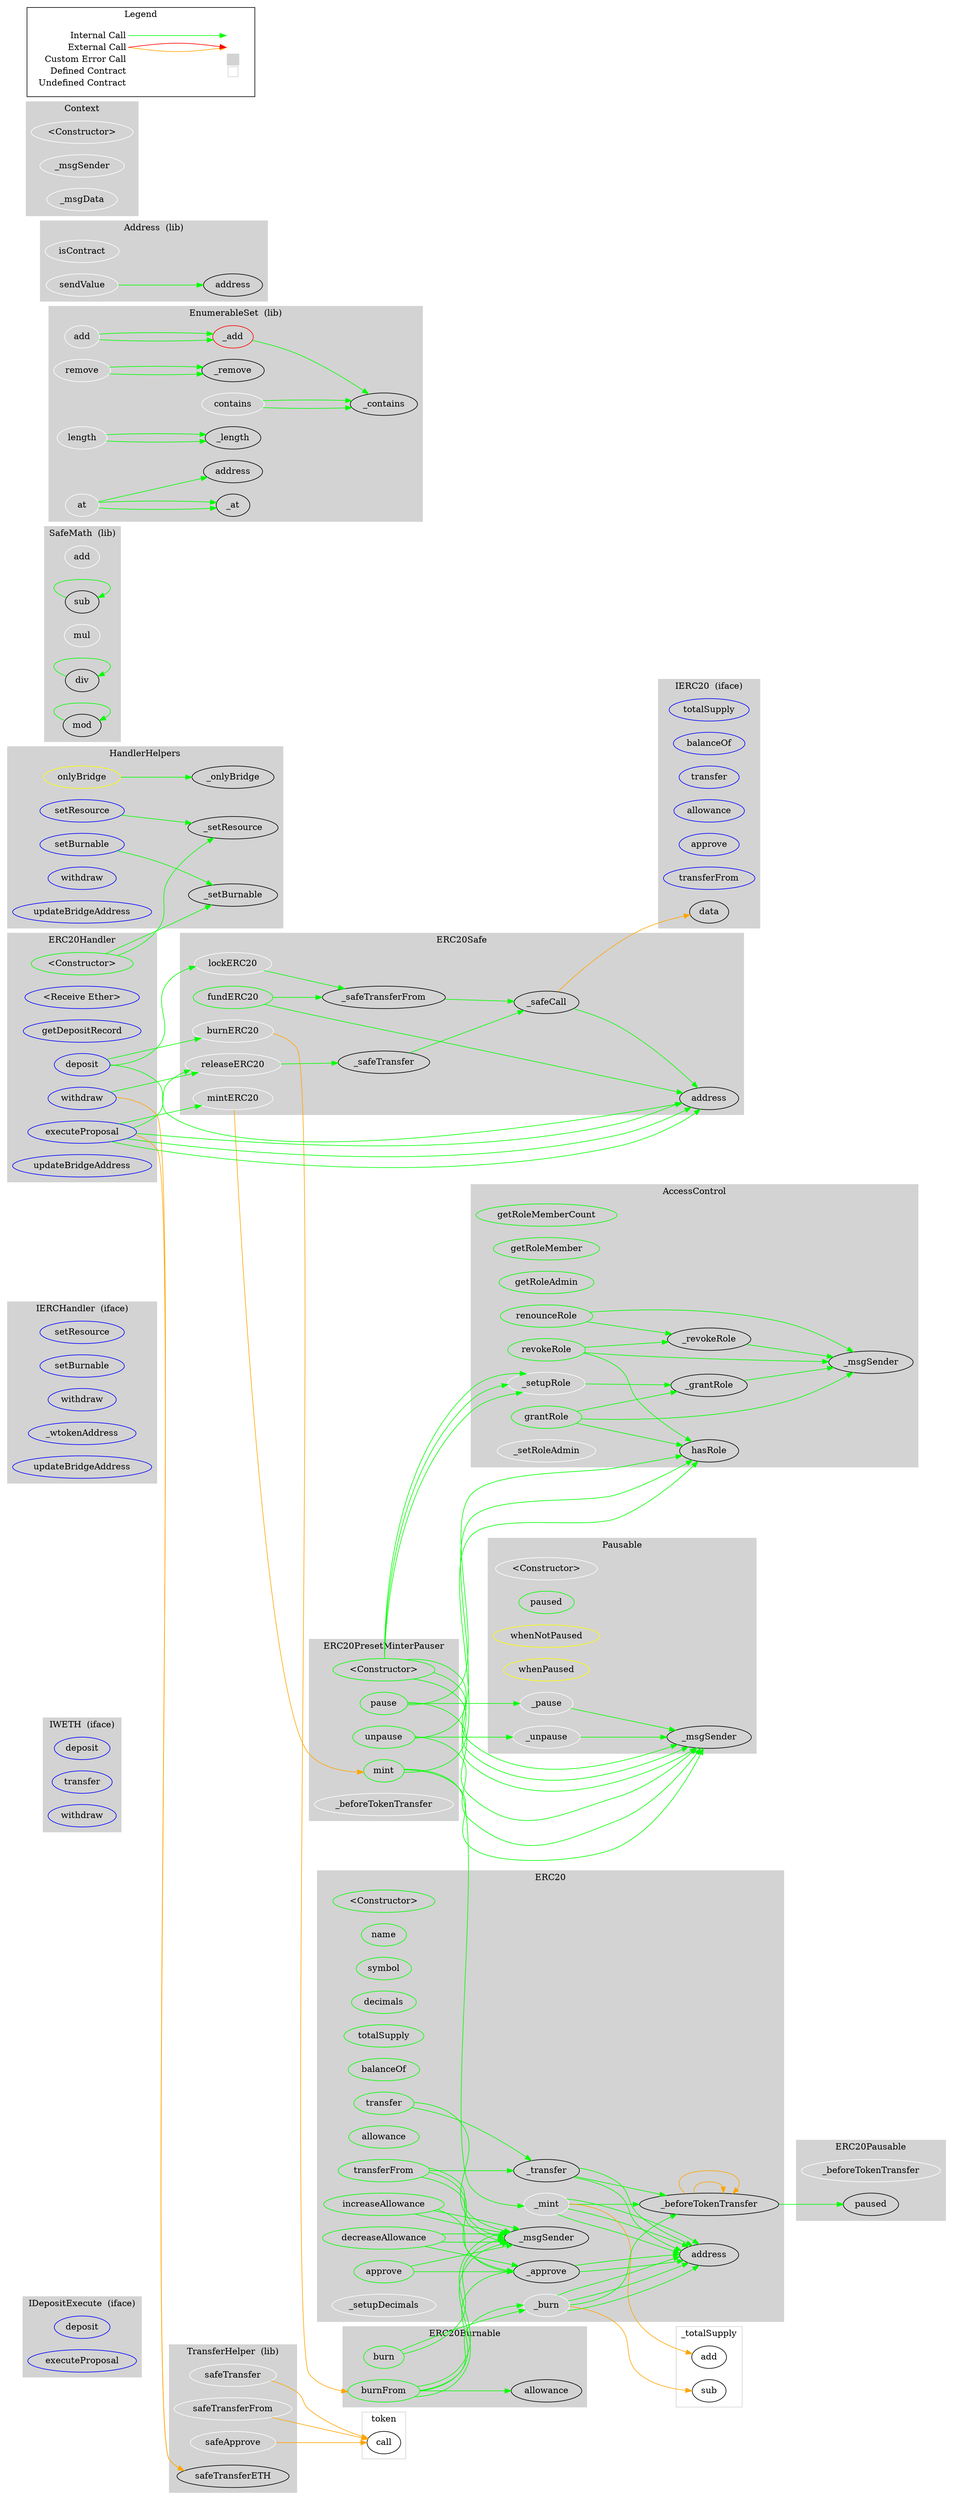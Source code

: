 digraph G {
  graph [ ratio = "auto", page = "100", compound =true ];
subgraph "clusterIDepositExecute" {
  graph [ label = "IDepositExecute  (iface)", color = "lightgray", style = "filled", bgcolor = "lightgray" ];
  "IDepositExecute.deposit" [ label = "deposit", color = "blue" ];
  "IDepositExecute.executeProposal" [ label = "executeProposal", color = "blue" ];
}

subgraph "clusterIWETH" {
  graph [ label = "IWETH  (iface)", color = "lightgray", style = "filled", bgcolor = "lightgray" ];
  "IWETH.deposit" [ label = "deposit", color = "blue" ];
  "IWETH.transfer" [ label = "transfer", color = "blue" ];
  "IWETH.withdraw" [ label = "withdraw", color = "blue" ];
}

subgraph "clusterIERCHandler" {
  graph [ label = "IERCHandler  (iface)", color = "lightgray", style = "filled", bgcolor = "lightgray" ];
  "IERCHandler.setResource" [ label = "setResource", color = "blue" ];
  "IERCHandler.setBurnable" [ label = "setBurnable", color = "blue" ];
  "IERCHandler.withdraw" [ label = "withdraw", color = "blue" ];
  "IERCHandler._wtokenAddress" [ label = "_wtokenAddress", color = "blue" ];
  "IERCHandler.updateBridgeAddress" [ label = "updateBridgeAddress", color = "blue" ];
}

subgraph "clusterHandlerHelpers" {
  graph [ label = "HandlerHelpers", color = "lightgray", style = "filled", bgcolor = "lightgray" ];
  "HandlerHelpers.onlyBridge" [ label = "onlyBridge", color = "yellow" ];
  "HandlerHelpers._onlyBridge" [ label = "_onlyBridge" ];
  "HandlerHelpers.setResource" [ label = "setResource", color = "blue" ];
  "HandlerHelpers.setBurnable" [ label = "setBurnable", color = "blue" ];
  "HandlerHelpers.withdraw" [ label = "withdraw", color = "blue" ];
  "HandlerHelpers._setResource" [ label = "_setResource" ];
  "HandlerHelpers._setBurnable" [ label = "_setBurnable" ];
  "HandlerHelpers.updateBridgeAddress" [ label = "updateBridgeAddress", color = "blue" ];
}

subgraph "clusterSafeMath" {
  graph [ label = "SafeMath  (lib)", color = "lightgray", style = "filled", bgcolor = "lightgray" ];
  "SafeMath.add" [ label = "add", color = "white" ];
  "SafeMath.sub" [ label = "sub" ];
  "SafeMath.mul" [ label = "mul", color = "white" ];
  "SafeMath.div" [ label = "div" ];
  "SafeMath.mod" [ label = "mod" ];
}

subgraph "clusterIERC20" {
  graph [ label = "IERC20  (iface)", color = "lightgray", style = "filled", bgcolor = "lightgray" ];
  "IERC20.totalSupply" [ label = "totalSupply", color = "blue" ];
  "IERC20.balanceOf" [ label = "balanceOf", color = "blue" ];
  "IERC20.transfer" [ label = "transfer", color = "blue" ];
  "IERC20.allowance" [ label = "allowance", color = "blue" ];
  "IERC20.approve" [ label = "approve", color = "blue" ];
  "IERC20.transferFrom" [ label = "transferFrom", color = "blue" ];
  "IERC20.data" [ label = "data" ];
}

subgraph "clusterEnumerableSet" {
  graph [ label = "EnumerableSet  (lib)", color = "lightgray", style = "filled", bgcolor = "lightgray" ];
  "EnumerableSet._add" [ label = "_add", color = "red" ];
  "EnumerableSet._remove" [ label = "_remove" ];
  "EnumerableSet._contains" [ label = "_contains" ];
  "EnumerableSet._length" [ label = "_length" ];
  "EnumerableSet._at" [ label = "_at" ];
  "EnumerableSet.add" [ label = "add", color = "white" ];
  "EnumerableSet.remove" [ label = "remove", color = "white" ];
  "EnumerableSet.contains" [ label = "contains", color = "white" ];
  "EnumerableSet.length" [ label = "length", color = "white" ];
  "EnumerableSet.at" [ label = "at", color = "white" ];
  "EnumerableSet.address" [ label = "address" ];
}

subgraph "clusterAddress" {
  graph [ label = "Address  (lib)", color = "lightgray", style = "filled", bgcolor = "lightgray" ];
  "Address.isContract" [ label = "isContract", color = "white" ];
  "Address.sendValue" [ label = "sendValue", color = "white" ];
  "Address.address" [ label = "address" ];
}

subgraph "clusterContext" {
  graph [ label = "Context", color = "lightgray", style = "filled", bgcolor = "lightgray" ];
  "Context.<Constructor>" [ label = "<Constructor>", color = "white" ];
  "Context._msgSender" [ label = "_msgSender", color = "white" ];
  "Context._msgData" [ label = "_msgData", color = "white" ];
}

subgraph "clusterAccessControl" {
  graph [ label = "AccessControl", color = "lightgray", style = "filled", bgcolor = "lightgray" ];
  "AccessControl.hasRole" [ label = "hasRole" ];
  "AccessControl.getRoleMemberCount" [ label = "getRoleMemberCount", color = "green" ];
  "AccessControl.getRoleMember" [ label = "getRoleMember", color = "green" ];
  "AccessControl.getRoleAdmin" [ label = "getRoleAdmin", color = "green" ];
  "AccessControl.grantRole" [ label = "grantRole", color = "green" ];
  "AccessControl.revokeRole" [ label = "revokeRole", color = "green" ];
  "AccessControl.renounceRole" [ label = "renounceRole", color = "green" ];
  "AccessControl._setupRole" [ label = "_setupRole", color = "white" ];
  "AccessControl._setRoleAdmin" [ label = "_setRoleAdmin", color = "white" ];
  "AccessControl._grantRole" [ label = "_grantRole" ];
  "AccessControl._revokeRole" [ label = "_revokeRole" ];
  "AccessControl._msgSender" [ label = "_msgSender" ];
}

subgraph "clusterERC20" {
  graph [ label = "ERC20", color = "lightgray", style = "filled", bgcolor = "lightgray" ];
  "ERC20.<Constructor>" [ label = "<Constructor>", color = "green" ];
  "ERC20.name" [ label = "name", color = "green" ];
  "ERC20.symbol" [ label = "symbol", color = "green" ];
  "ERC20.decimals" [ label = "decimals", color = "green" ];
  "ERC20.totalSupply" [ label = "totalSupply", color = "green" ];
  "ERC20.balanceOf" [ label = "balanceOf", color = "green" ];
  "ERC20.transfer" [ label = "transfer", color = "green" ];
  "ERC20.allowance" [ label = "allowance", color = "green" ];
  "ERC20.approve" [ label = "approve", color = "green" ];
  "ERC20.transferFrom" [ label = "transferFrom", color = "green" ];
  "ERC20.increaseAllowance" [ label = "increaseAllowance", color = "green" ];
  "ERC20.decreaseAllowance" [ label = "decreaseAllowance", color = "green" ];
  "ERC20._transfer" [ label = "_transfer" ];
  "ERC20._mint" [ label = "_mint", color = "white" ];
  "ERC20._burn" [ label = "_burn", color = "white" ];
  "ERC20._approve" [ label = "_approve" ];
  "ERC20._setupDecimals" [ label = "_setupDecimals", color = "white" ];
  "ERC20._beforeTokenTransfer" [ label = "_beforeTokenTransfer" ];
  "ERC20._msgSender" [ label = "_msgSender" ];
  "ERC20.address" [ label = "address" ];
}

subgraph "clusterERC20Burnable" {
  graph [ label = "ERC20Burnable", color = "lightgray", style = "filled", bgcolor = "lightgray" ];
  "ERC20Burnable.burn" [ label = "burn", color = "green" ];
  "ERC20Burnable.burnFrom" [ label = "burnFrom", color = "green" ];
  "ERC20Burnable.allowance" [ label = "allowance" ];
}

subgraph "clusterPausable" {
  graph [ label = "Pausable", color = "lightgray", style = "filled", bgcolor = "lightgray" ];
  "Pausable.<Constructor>" [ label = "<Constructor>", color = "white" ];
  "Pausable.paused" [ label = "paused", color = "green" ];
  "Pausable.whenNotPaused" [ label = "whenNotPaused", color = "yellow" ];
  "Pausable.whenPaused" [ label = "whenPaused", color = "yellow" ];
  "Pausable._pause" [ label = "_pause", color = "white" ];
  "Pausable._unpause" [ label = "_unpause", color = "white" ];
  "Pausable._msgSender" [ label = "_msgSender" ];
}

subgraph "clusterERC20Pausable" {
  graph [ label = "ERC20Pausable", color = "lightgray", style = "filled", bgcolor = "lightgray" ];
  "ERC20Pausable._beforeTokenTransfer" [ label = "_beforeTokenTransfer", color = "white" ];
  "ERC20Pausable.paused" [ label = "paused" ];
}

subgraph "clusterERC20PresetMinterPauser" {
  graph [ label = "ERC20PresetMinterPauser", color = "lightgray", style = "filled", bgcolor = "lightgray" ];
  "ERC20PresetMinterPauser.<Constructor>" [ label = "<Constructor>", color = "green" ];
  "ERC20PresetMinterPauser.mint" [ label = "mint", color = "green" ];
  "ERC20PresetMinterPauser.pause" [ label = "pause", color = "green" ];
  "ERC20PresetMinterPauser.unpause" [ label = "unpause", color = "green" ];
  "ERC20PresetMinterPauser._beforeTokenTransfer" [ label = "_beforeTokenTransfer", color = "white" ];
}

subgraph "clusterERC20Safe" {
  graph [ label = "ERC20Safe", color = "lightgray", style = "filled", bgcolor = "lightgray" ];
  "ERC20Safe.fundERC20" [ label = "fundERC20", color = "green" ];
  "ERC20Safe.lockERC20" [ label = "lockERC20", color = "white" ];
  "ERC20Safe.releaseERC20" [ label = "releaseERC20", color = "white" ];
  "ERC20Safe.mintERC20" [ label = "mintERC20", color = "white" ];
  "ERC20Safe.burnERC20" [ label = "burnERC20", color = "white" ];
  "ERC20Safe._safeTransfer" [ label = "_safeTransfer" ];
  "ERC20Safe._safeTransferFrom" [ label = "_safeTransferFrom" ];
  "ERC20Safe._safeCall" [ label = "_safeCall" ];
  "ERC20Safe.address" [ label = "address" ];
}

subgraph "clusterTransferHelper" {
  graph [ label = "TransferHelper  (lib)", color = "lightgray", style = "filled", bgcolor = "lightgray" ];
  "TransferHelper.safeApprove" [ label = "safeApprove", color = "white" ];
  "TransferHelper.safeTransfer" [ label = "safeTransfer", color = "white" ];
  "TransferHelper.safeTransferFrom" [ label = "safeTransferFrom", color = "white" ];
  "TransferHelper.safeTransferETH" [ label = "safeTransferETH" ];
}

subgraph "clusterERC20Handler" {
  graph [ label = "ERC20Handler", color = "lightgray", style = "filled", bgcolor = "lightgray" ];
  "ERC20Handler.<Constructor>" [ label = "<Constructor>", color = "green" ];
  "ERC20Handler.<Receive Ether>" [ label = "<Receive Ether>", color = "blue" ];
  "ERC20Handler.getDepositRecord" [ label = "getDepositRecord", color = "blue" ];
  "ERC20Handler.deposit" [ label = "deposit", color = "blue" ];
  "ERC20Handler.executeProposal" [ label = "executeProposal", color = "blue" ];
  "ERC20Handler.withdraw" [ label = "withdraw", color = "blue" ];
  "ERC20Handler.updateBridgeAddress" [ label = "updateBridgeAddress", color = "blue" ];
}

subgraph "cluster_totalSupply" {
  graph [ label = "_totalSupply", color = "lightgray" ];
  "_totalSupply.add" [ label = "add" ];
  "_totalSupply.sub" [ label = "sub" ];
}

subgraph "clustertoken" {
  graph [ label = "token", color = "lightgray" ];
  "token.call" [ label = "call" ];
}

  "HandlerHelpers.onlyBridge";
  "HandlerHelpers._onlyBridge";
  "HandlerHelpers.setResource";
  "HandlerHelpers._setResource";
  "HandlerHelpers.setBurnable";
  "HandlerHelpers._setBurnable";
  "SafeMath.sub";
  "SafeMath.div";
  "SafeMath.mod";
  "EnumerableSet._add";
  "EnumerableSet._contains";
  "EnumerableSet.add";
  "EnumerableSet.remove";
  "EnumerableSet._remove";
  "EnumerableSet.contains";
  "EnumerableSet.length";
  "EnumerableSet._length";
  "EnumerableSet.at";
  "EnumerableSet.address";
  "EnumerableSet._at";
  "Address.sendValue";
  "Address.address";
  "AccessControl.grantRole";
  "AccessControl.hasRole";
  "AccessControl._msgSender";
  "AccessControl._grantRole";
  "AccessControl.revokeRole";
  "AccessControl._revokeRole";
  "AccessControl.renounceRole";
  "AccessControl._setupRole";
  "ERC20.transfer";
  "ERC20._transfer";
  "ERC20._msgSender";
  "ERC20.approve";
  "ERC20._approve";
  "ERC20.transferFrom";
  "ERC20.increaseAllowance";
  "ERC20.decreaseAllowance";
  "ERC20.address";
  "ERC20._beforeTokenTransfer";
  "ERC20._mint";
  "_totalSupply.add";
  "ERC20._burn";
  "_totalSupply.sub";
  "ERC20Burnable.burn";
  "ERC20Burnable.burnFrom";
  "ERC20Burnable.allowance";
  "Pausable._pause";
  "Pausable._msgSender";
  "Pausable._unpause";
  "ERC20Pausable.paused";
  "ERC20PresetMinterPauser.<Constructor>";
  "ERC20PresetMinterPauser.mint";
  "ERC20PresetMinterPauser.pause";
  "ERC20PresetMinterPauser.unpause";
  "ERC20Safe.fundERC20";
  "ERC20Safe._safeTransferFrom";
  "ERC20Safe.address";
  "ERC20Safe.lockERC20";
  "ERC20Safe.releaseERC20";
  "ERC20Safe._safeTransfer";
  "ERC20Safe.mintERC20";
  "ERC20Safe.burnERC20";
  "ERC20Safe._safeCall";
  "IERC20.data";
  "TransferHelper.safeApprove";
  "token.call";
  "TransferHelper.safeTransfer";
  "TransferHelper.safeTransferFrom";
  "ERC20Handler.<Constructor>";
  "ERC20Handler.deposit";
  "ERC20Handler.executeProposal";
  "TransferHelper.safeTransferETH";
  "ERC20Handler.withdraw";
  "HandlerHelpers.onlyBridge" -> "HandlerHelpers._onlyBridge" [ color = "green" ];
  "HandlerHelpers.setResource" -> "HandlerHelpers._setResource" [ color = "green" ];
  "HandlerHelpers.setBurnable" -> "HandlerHelpers._setBurnable" [ color = "green" ];
  "SafeMath.sub" -> "SafeMath.sub" [ color = "green" ];
  "SafeMath.div" -> "SafeMath.div" [ color = "green" ];
  "SafeMath.mod" -> "SafeMath.mod" [ color = "green" ];
  "EnumerableSet._add" -> "EnumerableSet._contains" [ color = "green" ];
  "EnumerableSet.add" -> "EnumerableSet._add" [ color = "green" ];
  "EnumerableSet.remove" -> "EnumerableSet._remove" [ color = "green" ];
  "EnumerableSet.contains" -> "EnumerableSet._contains" [ color = "green" ];
  "EnumerableSet.length" -> "EnumerableSet._length" [ color = "green" ];
  "EnumerableSet.at" -> "EnumerableSet.address" [ color = "green" ];
  "EnumerableSet.at" -> "EnumerableSet._at" [ color = "green" ];
  "EnumerableSet.add" -> "EnumerableSet._add" [ color = "green" ];
  "EnumerableSet.remove" -> "EnumerableSet._remove" [ color = "green" ];
  "EnumerableSet.contains" -> "EnumerableSet._contains" [ color = "green" ];
  "EnumerableSet.length" -> "EnumerableSet._length" [ color = "green" ];
  "EnumerableSet.at" -> "EnumerableSet._at" [ color = "green" ];
  "Address.sendValue" -> "Address.address" [ color = "green" ];
  "AccessControl.grantRole" -> "AccessControl.hasRole" [ color = "green" ];
  "AccessControl.grantRole" -> "AccessControl._msgSender" [ color = "green" ];
  "AccessControl.grantRole" -> "AccessControl._grantRole" [ color = "green" ];
  "AccessControl.revokeRole" -> "AccessControl.hasRole" [ color = "green" ];
  "AccessControl.revokeRole" -> "AccessControl._msgSender" [ color = "green" ];
  "AccessControl.revokeRole" -> "AccessControl._revokeRole" [ color = "green" ];
  "AccessControl.renounceRole" -> "AccessControl._msgSender" [ color = "green" ];
  "AccessControl.renounceRole" -> "AccessControl._revokeRole" [ color = "green" ];
  "AccessControl._setupRole" -> "AccessControl._grantRole" [ color = "green" ];
  "AccessControl._grantRole" -> "AccessControl._msgSender" [ color = "green" ];
  "AccessControl._revokeRole" -> "AccessControl._msgSender" [ color = "green" ];
  "ERC20.transfer" -> "ERC20._transfer" [ color = "green" ];
  "ERC20.transfer" -> "ERC20._msgSender" [ color = "green" ];
  "ERC20.approve" -> "ERC20._approve" [ color = "green" ];
  "ERC20.approve" -> "ERC20._msgSender" [ color = "green" ];
  "ERC20.transferFrom" -> "ERC20._transfer" [ color = "green" ];
  "ERC20.transferFrom" -> "ERC20._approve" [ color = "green" ];
  "ERC20.transferFrom" -> "ERC20._msgSender" [ color = "green" ];
  "ERC20.transferFrom" -> "ERC20._msgSender" [ color = "green" ];
  "ERC20.increaseAllowance" -> "ERC20._approve" [ color = "green" ];
  "ERC20.increaseAllowance" -> "ERC20._msgSender" [ color = "green" ];
  "ERC20.increaseAllowance" -> "ERC20._msgSender" [ color = "green" ];
  "ERC20.decreaseAllowance" -> "ERC20._approve" [ color = "green" ];
  "ERC20.decreaseAllowance" -> "ERC20._msgSender" [ color = "green" ];
  "ERC20.decreaseAllowance" -> "ERC20._msgSender" [ color = "green" ];
  "ERC20._transfer" -> "ERC20.address" [ color = "green" ];
  "ERC20._transfer" -> "ERC20.address" [ color = "green" ];
  "ERC20._transfer" -> "ERC20._beforeTokenTransfer" [ color = "green" ];
  "ERC20._mint" -> "ERC20.address" [ color = "green" ];
  "ERC20._mint" -> "ERC20._beforeTokenTransfer" [ color = "green" ];
  "ERC20._mint" -> "ERC20.address" [ color = "green" ];
  "ERC20._mint" -> "_totalSupply.add" [ color = "orange" ];
  "ERC20._mint" -> "ERC20.address" [ color = "green" ];
  "ERC20._burn" -> "ERC20.address" [ color = "green" ];
  "ERC20._burn" -> "ERC20._beforeTokenTransfer" [ color = "green" ];
  "ERC20._burn" -> "ERC20.address" [ color = "green" ];
  "ERC20._burn" -> "_totalSupply.sub" [ color = "orange" ];
  "ERC20._burn" -> "ERC20.address" [ color = "green" ];
  "ERC20._approve" -> "ERC20.address" [ color = "green" ];
  "ERC20._approve" -> "ERC20.address" [ color = "green" ];
  "ERC20Burnable.burn" -> "ERC20._burn" [ color = "green" ];
  "ERC20Burnable.burn" -> "ERC20._msgSender" [ color = "green" ];
  "ERC20Burnable.burnFrom" -> "ERC20Burnable.allowance" [ color = "green" ];
  "ERC20Burnable.burnFrom" -> "ERC20._msgSender" [ color = "green" ];
  "ERC20Burnable.burnFrom" -> "ERC20._approve" [ color = "green" ];
  "ERC20Burnable.burnFrom" -> "ERC20._msgSender" [ color = "green" ];
  "ERC20Burnable.burnFrom" -> "ERC20._burn" [ color = "green" ];
  "Pausable._pause" -> "Pausable._msgSender" [ color = "green" ];
  "Pausable._unpause" -> "Pausable._msgSender" [ color = "green" ];
  "ERC20._beforeTokenTransfer" -> "ERC20._beforeTokenTransfer" [ color = "orange" ];
  "ERC20._beforeTokenTransfer" -> "ERC20Pausable.paused" [ color = "green" ];
  "ERC20PresetMinterPauser.<Constructor>" -> "AccessControl._setupRole" [ color = "green" ];
  "ERC20PresetMinterPauser.<Constructor>" -> "Pausable._msgSender" [ color = "green" ];
  "ERC20PresetMinterPauser.<Constructor>" -> "AccessControl._setupRole" [ color = "green" ];
  "ERC20PresetMinterPauser.<Constructor>" -> "Pausable._msgSender" [ color = "green" ];
  "ERC20PresetMinterPauser.<Constructor>" -> "AccessControl._setupRole" [ color = "green" ];
  "ERC20PresetMinterPauser.<Constructor>" -> "Pausable._msgSender" [ color = "green" ];
  "ERC20PresetMinterPauser.mint" -> "AccessControl.hasRole" [ color = "green" ];
  "ERC20PresetMinterPauser.mint" -> "Pausable._msgSender" [ color = "green" ];
  "ERC20PresetMinterPauser.mint" -> "ERC20._mint" [ color = "green" ];
  "ERC20PresetMinterPauser.pause" -> "AccessControl.hasRole" [ color = "green" ];
  "ERC20PresetMinterPauser.pause" -> "Pausable._msgSender" [ color = "green" ];
  "ERC20PresetMinterPauser.pause" -> "Pausable._pause" [ color = "green" ];
  "ERC20PresetMinterPauser.unpause" -> "AccessControl.hasRole" [ color = "green" ];
  "ERC20PresetMinterPauser.unpause" -> "Pausable._msgSender" [ color = "green" ];
  "ERC20PresetMinterPauser.unpause" -> "Pausable._unpause" [ color = "green" ];
  "ERC20._beforeTokenTransfer" -> "ERC20._beforeTokenTransfer" [ color = "orange" ];
  "ERC20Safe.fundERC20" -> "ERC20Safe._safeTransferFrom" [ color = "green" ];
  "ERC20Safe.fundERC20" -> "ERC20Safe.address" [ color = "green" ];
  "ERC20Safe.lockERC20" -> "ERC20Safe._safeTransferFrom" [ color = "green" ];
  "ERC20Safe.releaseERC20" -> "ERC20Safe._safeTransfer" [ color = "green" ];
  "ERC20Safe.mintERC20" -> "ERC20PresetMinterPauser.mint" [ color = "orange" ];
  "ERC20Safe.burnERC20" -> "ERC20Burnable.burnFrom" [ color = "orange" ];
  "ERC20Safe._safeTransfer" -> "ERC20Safe._safeCall" [ color = "green" ];
  "ERC20Safe._safeTransferFrom" -> "ERC20Safe._safeCall" [ color = "green" ];
  "ERC20Safe._safeCall" -> "IERC20.data" [ color = "orange" ];
  "ERC20Safe._safeCall" -> "ERC20Safe.address" [ color = "green" ];
  "TransferHelper.safeApprove" -> "token.call" [ color = "orange" ];
  "TransferHelper.safeTransfer" -> "token.call" [ color = "orange" ];
  "TransferHelper.safeTransferFrom" -> "token.call" [ color = "orange" ];
  "ERC20Handler.<Constructor>" -> "HandlerHelpers._setResource" [ color = "green" ];
  "ERC20Handler.<Constructor>" -> "HandlerHelpers._setBurnable" [ color = "green" ];
  "ERC20Handler.deposit" -> "ERC20Safe.burnERC20" [ color = "green" ];
  "ERC20Handler.deposit" -> "ERC20Safe.lockERC20" [ color = "green" ];
  "ERC20Handler.deposit" -> "ERC20Safe.address" [ color = "green" ];
  "ERC20Handler.executeProposal" -> "TransferHelper.safeTransferETH" [ color = "orange" ];
  "ERC20Handler.executeProposal" -> "ERC20Safe.address" [ color = "green" ];
  "ERC20Handler.executeProposal" -> "ERC20Safe.mintERC20" [ color = "green" ];
  "ERC20Handler.executeProposal" -> "ERC20Safe.address" [ color = "green" ];
  "ERC20Handler.executeProposal" -> "ERC20Safe.releaseERC20" [ color = "green" ];
  "ERC20Handler.executeProposal" -> "ERC20Safe.address" [ color = "green" ];
  "ERC20Handler.withdraw" -> "TransferHelper.safeTransferETH" [ color = "orange" ];
  "ERC20Handler.withdraw" -> "ERC20Safe.releaseERC20" [ color = "green" ];


rankdir=LR
node [shape=plaintext]
subgraph cluster_01 { 
label = "Legend";
key [label=<<table border="0" cellpadding="2" cellspacing="0" cellborder="0">
  <tr><td align="right" port="i1">Internal Call</td></tr>
  <tr><td align="right" port="i2">External Call</td></tr>
  <tr><td align="right" port="i2">Custom Error Call</td></tr>
  <tr><td align="right" port="i3">Defined Contract</td></tr>
  <tr><td align="right" port="i4">Undefined Contract</td></tr>
  </table>>]
key2 [label=<<table border="0" cellpadding="2" cellspacing="0" cellborder="0">
  <tr><td port="i1">&nbsp;&nbsp;&nbsp;</td></tr>
  <tr><td port="i2">&nbsp;&nbsp;&nbsp;</td></tr>
  <tr><td port="i3" bgcolor="lightgray">&nbsp;&nbsp;&nbsp;</td></tr>
  <tr><td port="i4">
    <table border="1" cellborder="0" cellspacing="0" cellpadding="7" color="lightgray">
      <tr>
       <td></td>
      </tr>
     </table>
  </td></tr>
  </table>>]
key:i1:e -> key2:i1:w [color="green"]
key:i2:e -> key2:i2:w [color="orange"]
key:i2:e -> key2:i2:w [color="red"]
}
}

